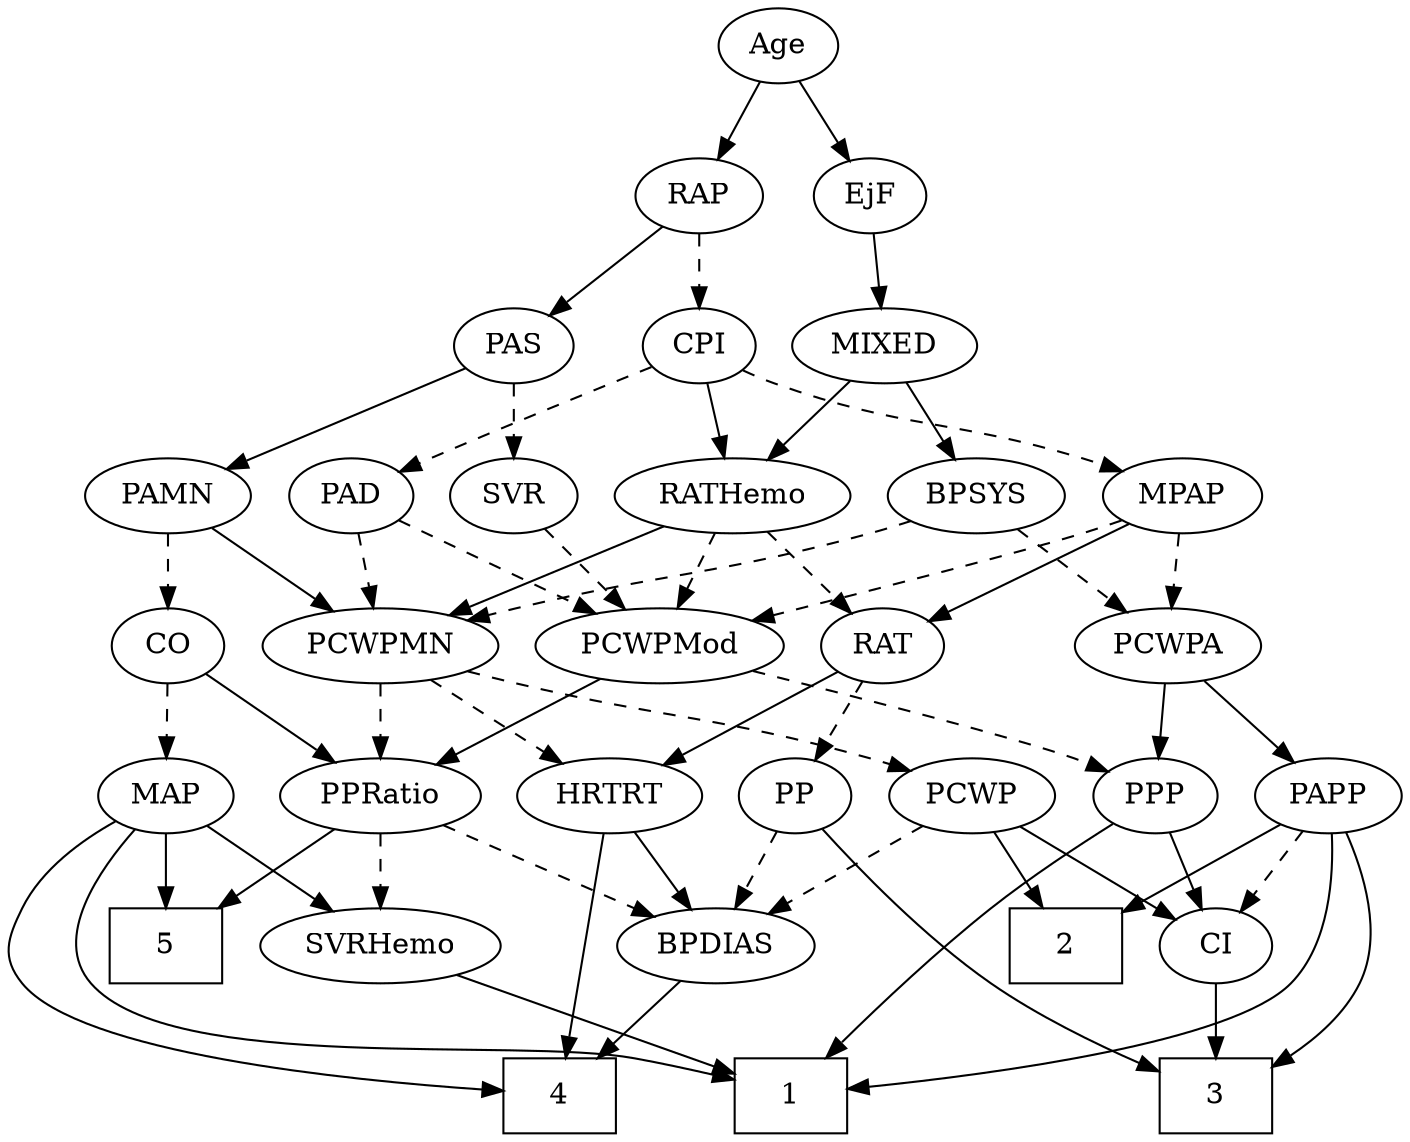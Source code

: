 strict digraph {
	graph [bb="0,0,630.45,540"];
	node [label="\N"];
	1	[height=0.5,
		pos="354.6,18",
		shape=box,
		width=0.75];
	2	[height=0.5,
		pos="481.6,90",
		shape=box,
		width=0.75];
	3	[height=0.5,
		pos="553.6,18",
		shape=box,
		width=0.75];
	4	[height=0.5,
		pos="248.6,18",
		shape=box,
		width=0.75];
	5	[height=0.5,
		pos="75.599,90",
		shape=box,
		width=0.75];
	Age	[height=0.5,
		pos="352.6,522",
		width=0.75];
	EjF	[height=0.5,
		pos="395.6,450",
		width=0.75];
	Age -> EjF	[pos="e,385.88,466.82 362.36,505.12 367.74,496.34 374.55,485.26 380.6,475.42",
		style=solid];
	RAP	[height=0.5,
		pos="316.6,450",
		width=0.77632];
	Age -> RAP	[pos="e,325.15,467.63 344.25,504.76 339.95,496.4 334.61,486.02 329.77,476.61",
		style=solid];
	MIXED	[height=0.5,
		pos="401.6,378",
		width=1.1193];
	EjF -> MIXED	[pos="e,400.13,396.1 397.08,431.7 397.74,423.98 398.54,414.71 399.27,406.11",
		style=solid];
	PAS	[height=0.5,
		pos="233.6,378",
		width=0.75];
	RAP -> PAS	[pos="e,249.68,392.56 300.2,435.17 287.96,424.85 271.05,410.58 257.33,399.01",
		style=solid];
	CPI	[height=0.5,
		pos="316.6,378",
		width=0.75];
	RAP -> CPI	[pos="e,316.6,396.1 316.6,431.7 316.6,423.98 316.6,414.71 316.6,406.11",
		style=dashed];
	BPSYS	[height=0.5,
		pos="433.6,306",
		width=1.0471];
	MIXED -> BPSYS	[pos="e,425.92,323.79 409.35,360.05 413.04,351.97 417.54,342.12 421.66,333.11",
		style=solid];
	RATHemo	[height=0.5,
		pos="328.6,306",
		width=1.3721];
	MIXED -> RATHemo	[pos="e,345.26,322.98 385.4,361.46 375.8,352.26 363.45,340.42 352.72,330.13",
		style=solid];
	MPAP	[height=0.5,
		pos="524.6,306",
		width=0.97491];
	RAT	[height=0.5,
		pos="387.6,234",
		width=0.75827];
	MPAP -> RAT	[pos="e,408.84,245.85 500.42,292.65 477.4,280.88 442.67,263.14 417.83,250.45",
		style=solid];
	PCWPMod	[height=0.5,
		pos="290.6,234",
		width=1.4443];
	MPAP -> PCWPMod	[pos="e,329.73,245.9 497.76,294.16 492.12,292.01 486.2,289.86 480.6,288 479.73,287.71 395.5,264.23 339.49,248.62",
		style=dashed];
	PCWPA	[height=0.5,
		pos="522.6,234",
		width=1.1555];
	MPAP -> PCWPA	[pos="e,523.09,252.1 524.1,287.7 523.88,279.98 523.62,270.71 523.37,262.11",
		style=dashed];
	BPSYS -> PCWPA	[pos="e,503.44,250.07 452.47,290.15 464.9,280.38 481.36,267.43 495.22,256.54",
		style=dashed];
	PCWPMN	[height=0.5,
		pos="170.6,234",
		width=1.3902];
	BPSYS -> PCWPMN	[pos="e,207.97,246.1 404.95,294.01 398.93,291.88 392.59,289.76 386.6,288 317.92,267.79 298.91,269.92 229.6,252 225.76,251.01 221.79,249.95 \
217.81,248.85",
		style=dashed];
	PAD	[height=0.5,
		pos="158.6,306",
		width=0.79437];
	PAD -> PCWPMod	[pos="e,263.5,249.37 179.81,293.75 199.88,283.11 230.42,266.91 254.36,254.22",
		style=dashed];
	PAD -> PCWPMN	[pos="e,167.64,252.28 161.5,288.05 162.83,280.35 164.42,271.03 165.91,262.36",
		style=dashed];
	CO	[height=0.5,
		pos="75.599,234",
		width=0.75];
	MAP	[height=0.5,
		pos="75.599,162",
		width=0.84854];
	CO -> MAP	[pos="e,75.599,180.1 75.599,215.7 75.599,207.98 75.599,198.71 75.599,190.11",
		style=dashed];
	PPRatio	[height=0.5,
		pos="170.6,162",
		width=1.1013];
	CO -> PPRatio	[pos="e,150.65,177.7 93.023,220.16 106.76,210.04 126.21,195.71 142.19,183.93",
		style=solid];
	PAMN	[height=0.5,
		pos="75.599,306",
		width=1.011];
	PAS -> PAMN	[pos="e,101.85,318.63 211.63,367.27 185.69,355.78 142.19,336.5 111.37,322.85",
		style=solid];
	SVR	[height=0.5,
		pos="233.6,306",
		width=0.77632];
	PAS -> SVR	[pos="e,233.6,324.1 233.6,359.7 233.6,351.98 233.6,342.71 233.6,334.11",
		style=dashed];
	PAMN -> CO	[pos="e,75.599,252.1 75.599,287.7 75.599,279.98 75.599,270.71 75.599,262.11",
		style=dashed];
	PAMN -> PCWPMN	[pos="e,149.62,250.46 95.283,290.5 108.55,280.72 126.28,267.65 141.21,256.65",
		style=solid];
	RATHemo -> RAT	[pos="e,374.92,250.04 342.58,288.41 350.25,279.31 359.87,267.9 368.25,257.96",
		style=dashed];
	RATHemo -> PCWPMod	[pos="e,299.71,251.79 319.4,288.05 314.97,279.89 309.55,269.91 304.62,260.82",
		style=dashed];
	RATHemo -> PCWPMN	[pos="e,200.85,248.4 298.51,291.67 273.44,280.56 237.54,264.66 210.15,252.52",
		style=solid];
	CPI -> MPAP	[pos="e,497.75,317.84 337.67,366.33 342.51,364.08 347.68,361.84 352.6,360 407.95,339.31 424.53,342.67 480.6,324 483.13,323.16 485.74,322.25 \
488.35,321.31",
		style=dashed];
	CPI -> PAD	[pos="e,181.5,317.27 294.47,367.26 270.38,356.66 230.73,339.17 196.6,324 194.77,323.19 192.88,322.35 190.99,321.5",
		style=dashed];
	CPI -> RATHemo	[pos="e,325.64,324.28 319.5,360.05 320.83,352.35 322.42,343.03 323.91,334.36",
		style=solid];
	PP	[height=0.5,
		pos="361.6,162",
		width=0.75];
	RAT -> PP	[pos="e,367.9,179.96 381.44,216.41 378.44,208.34 374.76,198.43 371.39,189.35",
		style=dashed];
	HRTRT	[height=0.5,
		pos="273.6,162",
		width=1.1013];
	RAT -> HRTRT	[pos="e,296.17,176.86 368.26,221.13 350.88,210.46 325.06,194.6 304.77,182.14",
		style=solid];
	SVR -> PCWPMod	[pos="e,277.06,251.63 245.97,289.81 253.2,280.93 262.5,269.5 270.74,259.39",
		style=dashed];
	PPP	[height=0.5,
		pos="521.6,162",
		width=0.75];
	PCWPMod -> PPP	[pos="e,500.55,173.71 329.63,222.06 336.93,220.04 344.49,217.94 351.6,216 411.08,199.72 427.71,201.25 485.6,180 487.45,179.32 489.33,178.58 \
491.22,177.81",
		style=dashed];
	PCWPMod -> PPRatio	[pos="e,193.98,176.64 265.15,218.15 246.98,207.55 222.39,193.21 202.84,181.81",
		style=solid];
	PCWPA -> PPP	[pos="e,521.84,180.1 522.35,215.7 522.24,207.98 522.11,198.71 521.99,190.11",
		style=solid];
	PAPP	[height=0.5,
		pos="598.6,162",
		width=0.88464];
	PCWPA -> PAPP	[pos="e,582.56,177.77 539.47,217.46 549.91,207.84 563.48,195.34 574.99,184.75",
		style=solid];
	PCWPMN -> PPRatio	[pos="e,170.6,180.1 170.6,215.7 170.6,207.98 170.6,198.71 170.6,190.11",
		style=dashed];
	PCWP	[height=0.5,
		pos="441.6,162",
		width=0.97491];
	PCWPMN -> PCWP	[pos="e,415.31,173.93 207.95,221.82 215.11,219.79 222.57,217.76 229.6,216 303.67,197.42 324.42,201.83 397.6,180 400.23,179.22 402.93,178.34 \
405.63,177.42",
		style=dashed];
	PCWPMN -> HRTRT	[pos="e,252.35,177.44 192.95,217.81 207.82,207.7 227.54,194.3 243.75,183.28",
		style=dashed];
	SVRHemo	[height=0.5,
		pos="170.6,90",
		width=1.3902];
	SVRHemo -> 1	[pos="e,327.51,29.306 203.92,76.324 236.16,64.06 284.89,45.52 318.14,32.869",
		style=solid];
	BPDIAS	[height=0.5,
		pos="318.6,90",
		width=1.1735];
	BPDIAS -> 4	[pos="e,265.89,36.292 302.71,73.116 293.97,64.373 282.93,53.334 273.11,43.51",
		style=solid];
	MAP -> 1	[pos="e,327.47,26.207 60.756,145.88 43.817,126.79 20.75,93.821 39.599,72 75.571,30.356 230.58,46.505 284.6,36 295.39,33.901 307.02,31.24 \
317.65,28.649",
		style=solid];
	MAP -> 4	[pos="e,221.51,20.787 52.377,150.28 36.274,141.44 16.081,127.24 6.5988,108 -0.47427,93.648 -3.432,84.465 6.5988,72 31.897,40.562 150.13,\
26.736 211.46,21.594",
		style=solid];
	MAP -> 5	[pos="e,75.599,108.1 75.599,143.7 75.599,135.98 75.599,126.71 75.599,118.11",
		style=solid];
	MAP -> SVRHemo	[pos="e,149.69,106.41 93.916,147.5 107.38,137.58 125.96,123.89 141.45,112.48",
		style=solid];
	PP -> 3	[pos="e,526.35,29.174 373.29,145.55 388.38,126.41 416.18,93.685 445.6,72 467.57,55.806 495.24,42.336 517.08,33.028",
		style=solid];
	PP -> BPDIAS	[pos="e,328.92,107.8 351.84,145.12 346.66,136.68 340.16,126.1 334.29,116.55",
		style=dashed];
	PPP -> 1	[pos="e,370.59,36.266 502.54,148.97 486.78,138.73 464.06,123.29 445.6,108 421.17,87.775 395.54,62.259 377.72,43.739",
		style=solid];
	CI	[height=0.5,
		pos="553.6,90",
		width=0.75];
	PPP -> CI	[pos="e,546.07,107.47 529.18,144.41 532.97,136.13 537.63,125.92 541.87,116.66",
		style=solid];
	PPRatio -> 5	[pos="e,98.725,108.04 150.45,146.15 137.79,136.83 121.21,124.61 106.86,114.04",
		style=solid];
	PPRatio -> SVRHemo	[pos="e,170.6,108.1 170.6,143.7 170.6,135.98 170.6,126.71 170.6,118.11",
		style=dashed];
	PPRatio -> BPDIAS	[pos="e,291.37,103.88 197.06,148.49 220.75,137.28 255.73,120.74 282.08,108.27",
		style=dashed];
	PCWP -> 2	[pos="e,471.63,108.45 451.08,144.41 455.72,136.28 461.42,126.31 466.64,117.18",
		style=solid];
	PCWP -> BPDIAS	[pos="e,343.12,104.96 419.04,148.16 400.23,137.45 373.16,122.05 351.86,109.93",
		style=dashed];
	PCWP -> CI	[pos="e,534.59,102.88 462.93,147.67 480.79,136.51 506.41,120.49 525.86,108.33",
		style=solid];
	CI -> 3	[pos="e,553.6,36.104 553.6,71.697 553.6,63.983 553.6,54.712 553.6,46.112",
		style=solid];
	PAPP -> 1	[pos="e,381.94,21.234 602.22,143.96 605.35,124.14 607,91.647 589.6,72 563.83,42.908 451.63,28.124 392.07,22.205",
		style=solid];
	PAPP -> 2	[pos="e,508.82,107.28 577.41,148.32 560.74,138.35 537.12,124.22 517.51,112.48",
		style=solid];
	PAPP -> 3	[pos="e,580.63,31.873 609.57,144.9 620.6,126.54 634.41,95.972 622.6,72 615.49,57.579 602.37,45.987 589.46,37.366",
		style=solid];
	PAPP -> CI	[pos="e,563.98,107.15 588.16,144.76 582.6,136.11 575.63,125.27 569.42,115.6",
		style=dashed];
	HRTRT -> 4	[pos="e,251.63,36.189 270.58,143.87 266.32,119.67 258.5,75.211 253.42,46.393",
		style=solid];
	HRTRT -> BPDIAS	[pos="e,308.01,107.47 284.26,144.41 289.7,135.95 296.42,125.49 302.48,116.08",
		style=solid];
}
